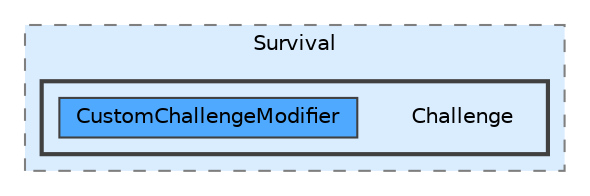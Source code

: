 digraph "Q:/IdleWave/Projet/Assets/Scripts/RogueGenesia/Survival/Challenge"
{
 // LATEX_PDF_SIZE
  bgcolor="transparent";
  edge [fontname=Helvetica,fontsize=10,labelfontname=Helvetica,labelfontsize=10];
  node [fontname=Helvetica,fontsize=10,shape=box,height=0.2,width=0.4];
  compound=true
  subgraph clusterdir_2d909ba704f47538bf61aa9015000ce8 {
    graph [ bgcolor="#daedff", pencolor="grey50", label="Survival", fontname=Helvetica,fontsize=10 style="filled,dashed", URL="dir_2d909ba704f47538bf61aa9015000ce8.html",tooltip=""]
  subgraph clusterdir_3cffbaf97d671efac91fed17b83ee104 {
    graph [ bgcolor="#daedff", pencolor="grey25", label="", fontname=Helvetica,fontsize=10 style="filled,bold", URL="dir_3cffbaf97d671efac91fed17b83ee104.html",tooltip=""]
    dir_3cffbaf97d671efac91fed17b83ee104 [shape=plaintext, label="Challenge"];
  dir_cf15e9ba3297aba9ef3a8c32786c1037 [label="CustomChallengeModifier", fillcolor="#4ea9ff", color="grey25", style="filled", URL="dir_cf15e9ba3297aba9ef3a8c32786c1037.html",tooltip=""];
  }
  }
}
